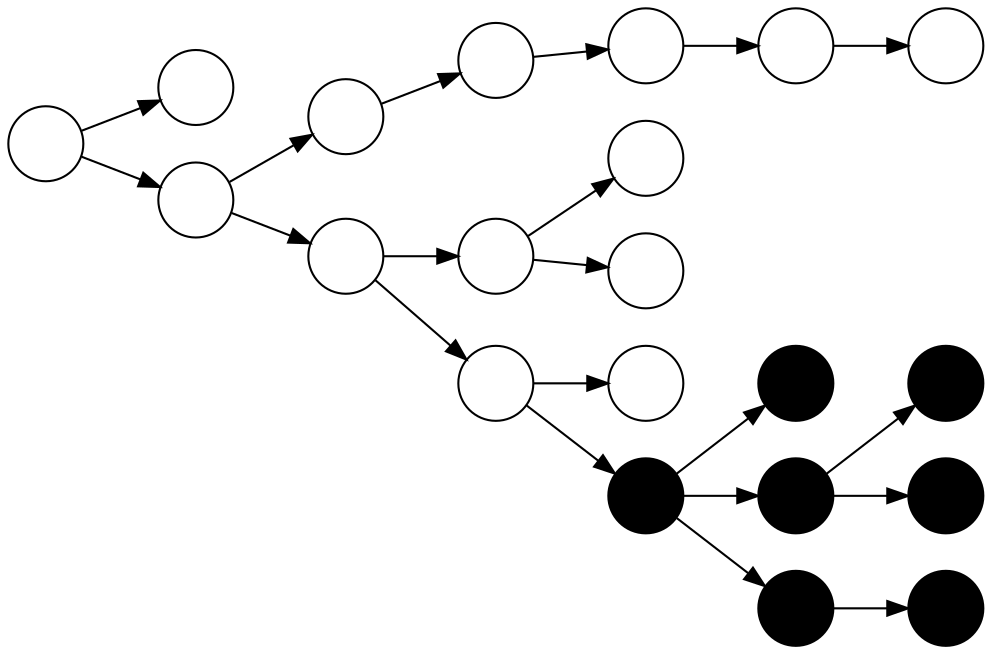 strict digraph CrownClade
{
	graph [rankdir="LR"];

	0 [label="",shape="circle"];
	1 [label="",shape="circle"];
	2 [label="",shape="circle"];
	3 [label="",shape="circle"];
	4 [label="",shape="circle"];
	5 [label="",shape="circle"];
	6 [label="",shape="circle"];
	7 [label="",shape="circle"];
	8 [label="",shape="circle"];
	9 [label="",shape="circle"];
	10 [label="",shape="circle"];
	11 [label="",shape="circle"];
	12 [label="",shape="circle"];
	13 [label="",shape="circle"];
	14 [label="",shape="circle"];
	15 [label="",shape="circle"];
	16 [label="",shape="circle"];
	17 [label="",shape="circle"];
	18 [label="",shape="circle"];
	19 [label="",shape="circle"];
	20 [label="",shape="circle"];

	0 -> 1;
	0 -> 2;
	2 -> 3;
	2 -> 4;
	3 -> 5;
	4 -> 6;
	4 -> 7;
	5 -> 8;
	6 -> 9;
	6 -> 10;
	7 -> 11;
	7 -> 12;
	8 -> 13;
	12 -> 14;
	12 -> 15;
	12 -> 16;
	13 -> 17;
	15 -> 18;
	15 -> 19;
	16 -> 20;

	12 [style="filled",fillcolor="black"];
	14 [style="filled",fillcolor="black"];
	15 [style="filled",fillcolor="black"];
	16 [style="filled",fillcolor="black"];
	18 [style="filled",fillcolor="black"];
	19 [style="filled",fillcolor="black"];
	20 [style="filled",fillcolor="black"];
}